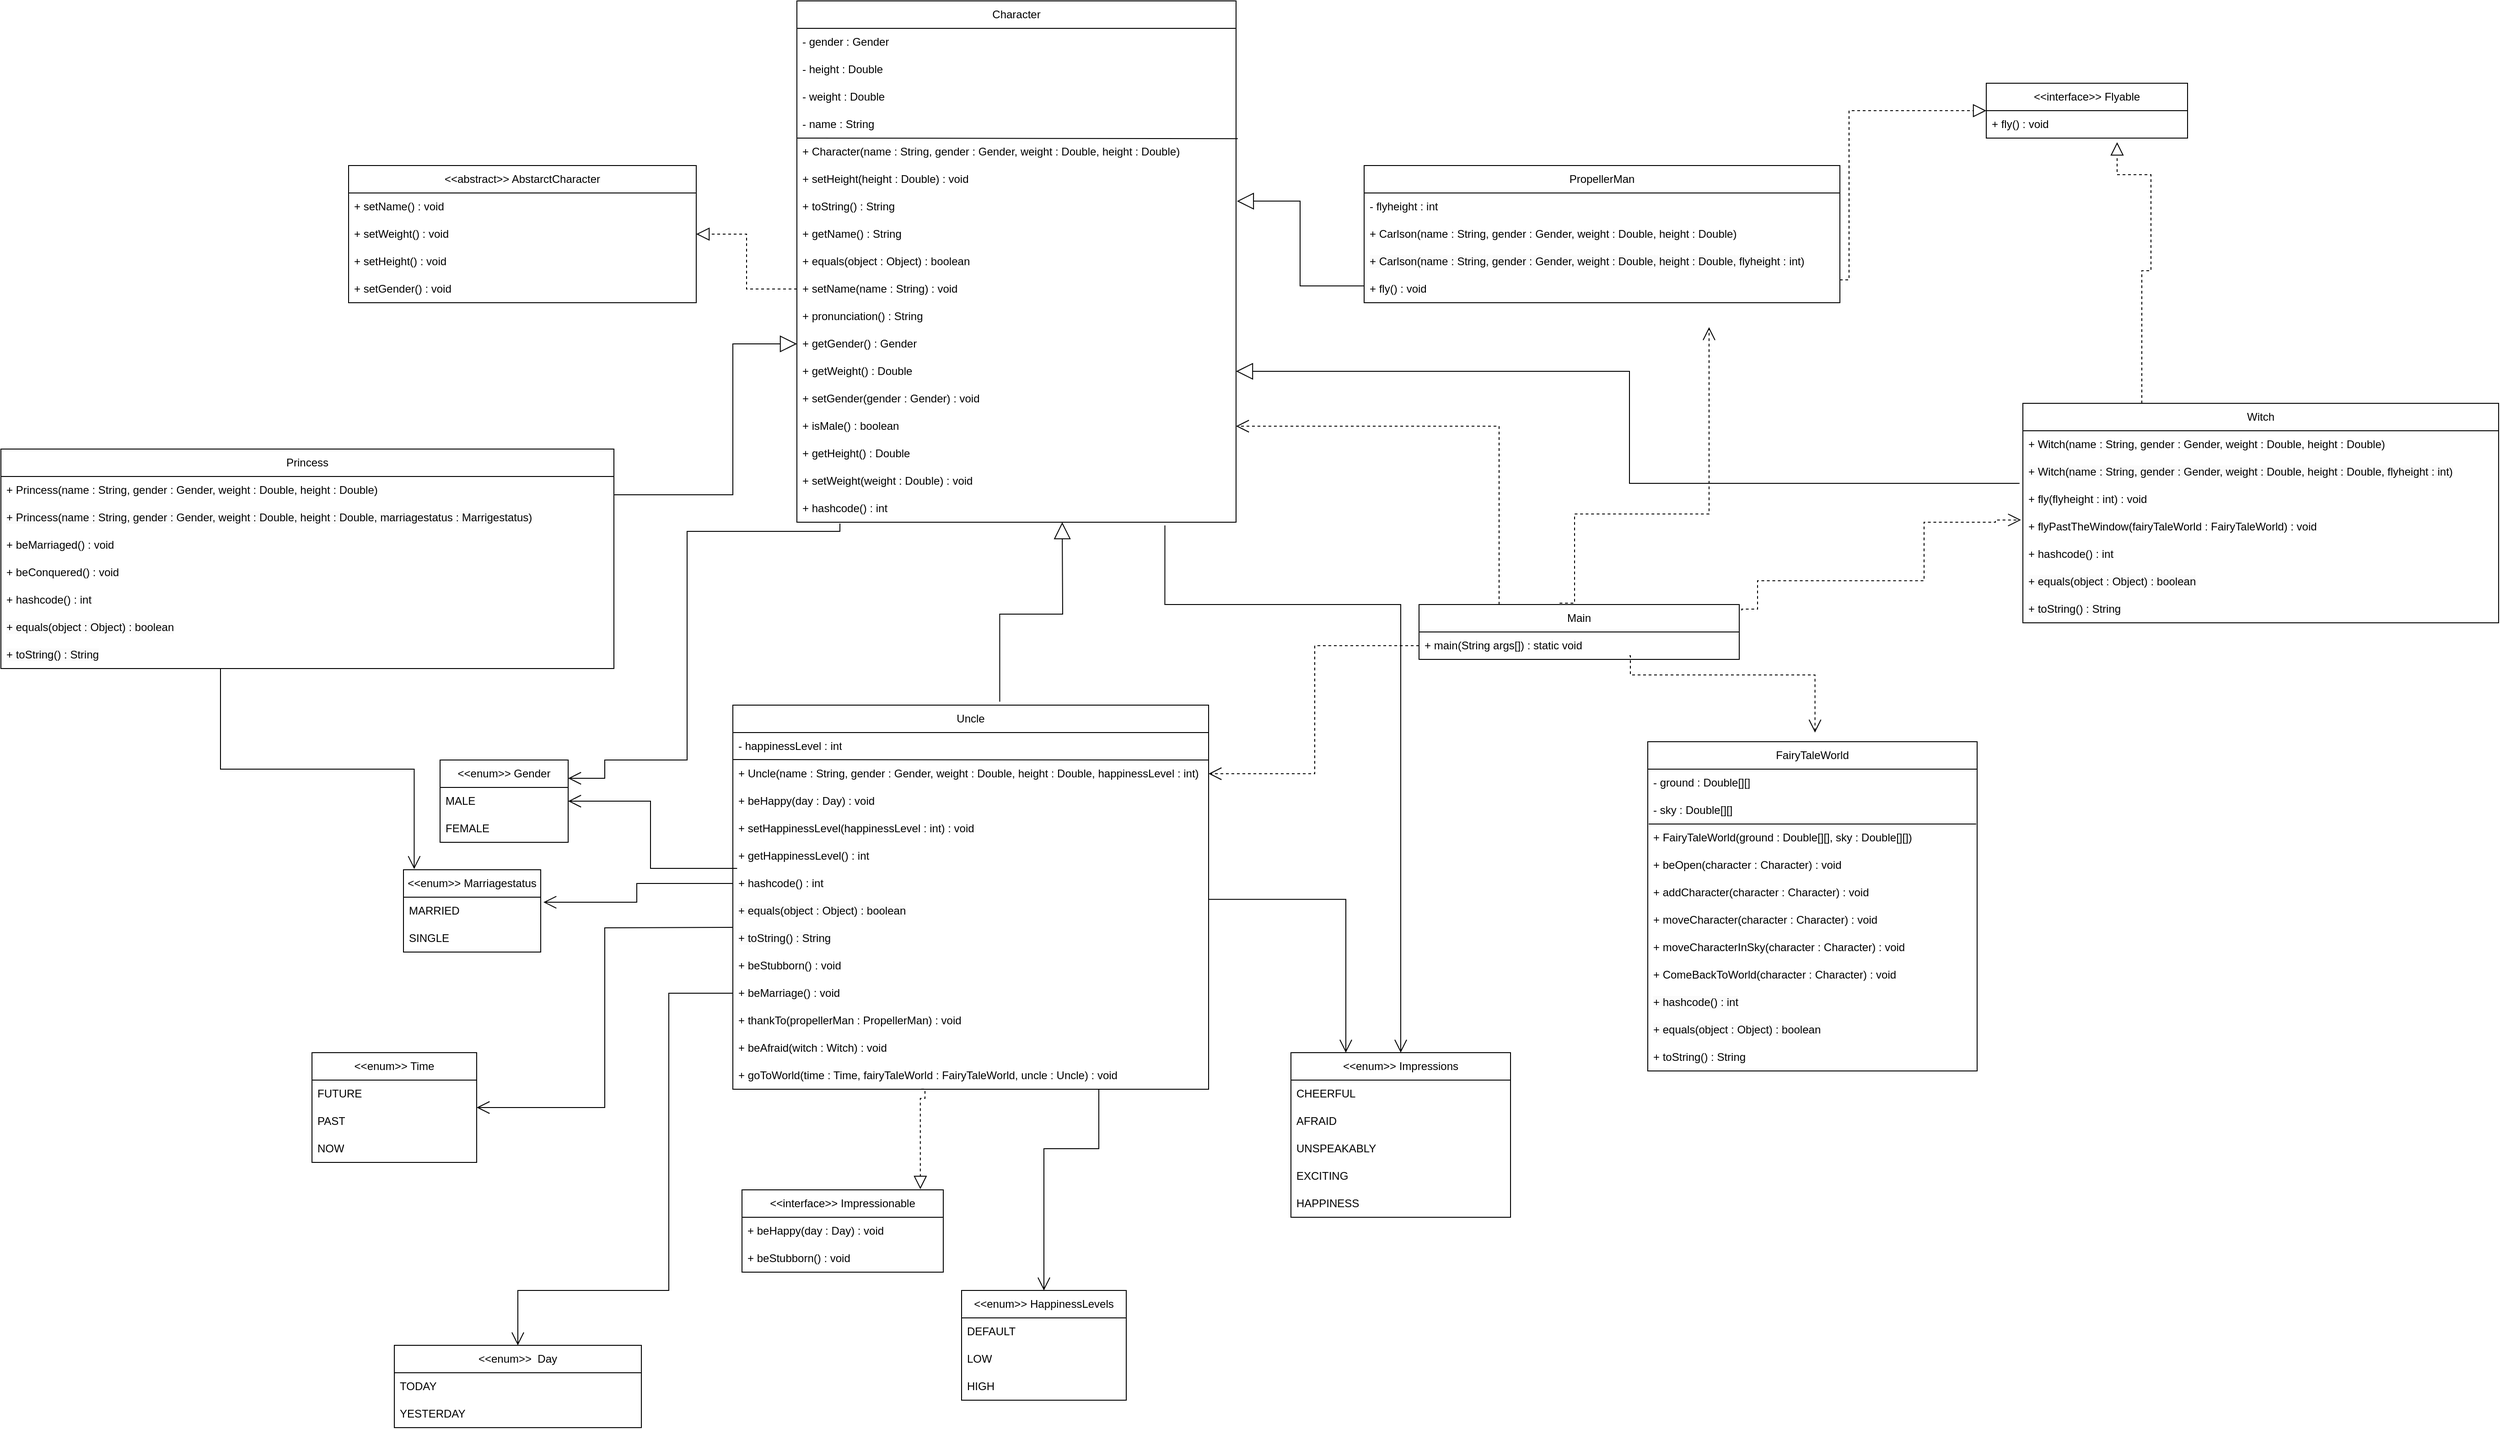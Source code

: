 <mxfile version="22.1.8" type="device">
  <diagram name="Страница — 1" id="cJaXKYf7g5turpAC5_C7">
    <mxGraphModel dx="3690" dy="1626" grid="1" gridSize="10" guides="1" tooltips="1" connect="1" arrows="1" fold="1" page="1" pageScale="1" pageWidth="827" pageHeight="1169" math="0" shadow="0">
      <root>
        <mxCell id="0" />
        <mxCell id="1" parent="0" />
        <mxCell id="Ki7dhPENf158TVGgWQ9u-3" value="Character" style="swimlane;fontStyle=0;childLayout=stackLayout;horizontal=1;startSize=30;horizontalStack=0;resizeParent=1;resizeParentMax=0;resizeLast=0;collapsible=1;marginBottom=0;whiteSpace=wrap;html=1;" parent="1" vertex="1">
          <mxGeometry x="410" y="140" width="480" height="570" as="geometry">
            <mxRectangle x="410" y="140" width="90" height="30" as="alternateBounds" />
          </mxGeometry>
        </mxCell>
        <mxCell id="Ki7dhPENf158TVGgWQ9u-4" value="- gender : Gender" style="text;strokeColor=none;fillColor=none;align=left;verticalAlign=middle;spacingLeft=4;spacingRight=4;overflow=hidden;points=[[0,0.5],[1,0.5]];portConstraint=eastwest;rotatable=0;whiteSpace=wrap;html=1;" parent="Ki7dhPENf158TVGgWQ9u-3" vertex="1">
          <mxGeometry y="30" width="480" height="30" as="geometry" />
        </mxCell>
        <mxCell id="Ki7dhPENf158TVGgWQ9u-5" value="- height : Double" style="text;strokeColor=none;fillColor=none;align=left;verticalAlign=middle;spacingLeft=4;spacingRight=4;overflow=hidden;points=[[0,0.5],[1,0.5]];portConstraint=eastwest;rotatable=0;whiteSpace=wrap;html=1;" parent="Ki7dhPENf158TVGgWQ9u-3" vertex="1">
          <mxGeometry y="60" width="480" height="30" as="geometry" />
        </mxCell>
        <mxCell id="Ki7dhPENf158TVGgWQ9u-6" value="- weight : Double" style="text;strokeColor=none;fillColor=none;align=left;verticalAlign=middle;spacingLeft=4;spacingRight=4;overflow=hidden;points=[[0,0.5],[1,0.5]];portConstraint=eastwest;rotatable=0;whiteSpace=wrap;html=1;" parent="Ki7dhPENf158TVGgWQ9u-3" vertex="1">
          <mxGeometry y="90" width="480" height="30" as="geometry" />
        </mxCell>
        <mxCell id="Ki7dhPENf158TVGgWQ9u-12" value="" style="endArrow=none;html=1;rounded=0;entryX=1.004;entryY=0.019;entryDx=0;entryDy=0;entryPerimeter=0;" parent="Ki7dhPENf158TVGgWQ9u-3" target="Ki7dhPENf158TVGgWQ9u-10" edge="1">
          <mxGeometry width="50" height="50" relative="1" as="geometry">
            <mxPoint y="150" as="sourcePoint" />
            <mxPoint x="50" y="100" as="targetPoint" />
          </mxGeometry>
        </mxCell>
        <mxCell id="Ki7dhPENf158TVGgWQ9u-11" value="- name : String" style="text;strokeColor=none;fillColor=none;align=left;verticalAlign=middle;spacingLeft=4;spacingRight=4;overflow=hidden;points=[[0,0.5],[1,0.5]];portConstraint=eastwest;rotatable=0;whiteSpace=wrap;html=1;" parent="Ki7dhPENf158TVGgWQ9u-3" vertex="1">
          <mxGeometry y="120" width="480" height="30" as="geometry" />
        </mxCell>
        <mxCell id="Ki7dhPENf158TVGgWQ9u-10" value="+ Character(name : String, gender : Gender, weight : Double, height : Double)" style="text;strokeColor=none;fillColor=none;align=left;verticalAlign=middle;spacingLeft=4;spacingRight=4;overflow=hidden;points=[[0,0.5],[1,0.5]];portConstraint=eastwest;rotatable=0;whiteSpace=wrap;html=1;" parent="Ki7dhPENf158TVGgWQ9u-3" vertex="1">
          <mxGeometry y="150" width="480" height="30" as="geometry" />
        </mxCell>
        <mxCell id="Ki7dhPENf158TVGgWQ9u-9" value="+ setHeight(height : Double) : void" style="text;strokeColor=none;fillColor=none;align=left;verticalAlign=middle;spacingLeft=4;spacingRight=4;overflow=hidden;points=[[0,0.5],[1,0.5]];portConstraint=eastwest;rotatable=0;whiteSpace=wrap;html=1;" parent="Ki7dhPENf158TVGgWQ9u-3" vertex="1">
          <mxGeometry y="180" width="480" height="30" as="geometry" />
        </mxCell>
        <mxCell id="Ki7dhPENf158TVGgWQ9u-18" value="+ toString() : String" style="text;strokeColor=none;fillColor=none;align=left;verticalAlign=middle;spacingLeft=4;spacingRight=4;overflow=hidden;points=[[0,0.5],[1,0.5]];portConstraint=eastwest;rotatable=0;whiteSpace=wrap;html=1;" parent="Ki7dhPENf158TVGgWQ9u-3" vertex="1">
          <mxGeometry y="210" width="480" height="30" as="geometry" />
        </mxCell>
        <mxCell id="Ki7dhPENf158TVGgWQ9u-17" value="+ getName() : String" style="text;strokeColor=none;fillColor=none;align=left;verticalAlign=middle;spacingLeft=4;spacingRight=4;overflow=hidden;points=[[0,0.5],[1,0.5]];portConstraint=eastwest;rotatable=0;whiteSpace=wrap;html=1;" parent="Ki7dhPENf158TVGgWQ9u-3" vertex="1">
          <mxGeometry y="240" width="480" height="30" as="geometry" />
        </mxCell>
        <mxCell id="Ki7dhPENf158TVGgWQ9u-16" value="+ equals(object : Object) : boolean" style="text;strokeColor=none;fillColor=none;align=left;verticalAlign=middle;spacingLeft=4;spacingRight=4;overflow=hidden;points=[[0,0.5],[1,0.5]];portConstraint=eastwest;rotatable=0;whiteSpace=wrap;html=1;" parent="Ki7dhPENf158TVGgWQ9u-3" vertex="1">
          <mxGeometry y="270" width="480" height="30" as="geometry" />
        </mxCell>
        <mxCell id="Ki7dhPENf158TVGgWQ9u-15" value="+ setName(name : String) : void" style="text;strokeColor=none;fillColor=none;align=left;verticalAlign=middle;spacingLeft=4;spacingRight=4;overflow=hidden;points=[[0,0.5],[1,0.5]];portConstraint=eastwest;rotatable=0;whiteSpace=wrap;html=1;" parent="Ki7dhPENf158TVGgWQ9u-3" vertex="1">
          <mxGeometry y="300" width="480" height="30" as="geometry" />
        </mxCell>
        <mxCell id="Ki7dhPENf158TVGgWQ9u-14" value="+ pronunciation() : String" style="text;strokeColor=none;fillColor=none;align=left;verticalAlign=middle;spacingLeft=4;spacingRight=4;overflow=hidden;points=[[0,0.5],[1,0.5]];portConstraint=eastwest;rotatable=0;whiteSpace=wrap;html=1;" parent="Ki7dhPENf158TVGgWQ9u-3" vertex="1">
          <mxGeometry y="330" width="480" height="30" as="geometry" />
        </mxCell>
        <mxCell id="Ki7dhPENf158TVGgWQ9u-8" value="+ getGender() : Gender" style="text;strokeColor=none;fillColor=none;align=left;verticalAlign=middle;spacingLeft=4;spacingRight=4;overflow=hidden;points=[[0,0.5],[1,0.5]];portConstraint=eastwest;rotatable=0;whiteSpace=wrap;html=1;" parent="Ki7dhPENf158TVGgWQ9u-3" vertex="1">
          <mxGeometry y="360" width="480" height="30" as="geometry" />
        </mxCell>
        <mxCell id="Ki7dhPENf158TVGgWQ9u-7" value="+ getWeight() : Double" style="text;strokeColor=none;fillColor=none;align=left;verticalAlign=middle;spacingLeft=4;spacingRight=4;overflow=hidden;points=[[0,0.5],[1,0.5]];portConstraint=eastwest;rotatable=0;whiteSpace=wrap;html=1;" parent="Ki7dhPENf158TVGgWQ9u-3" vertex="1">
          <mxGeometry y="390" width="480" height="30" as="geometry" />
        </mxCell>
        <mxCell id="Ki7dhPENf158TVGgWQ9u-23" value="+ setGender(gender : Gender) : void" style="text;strokeColor=none;fillColor=none;align=left;verticalAlign=middle;spacingLeft=4;spacingRight=4;overflow=hidden;points=[[0,0.5],[1,0.5]];portConstraint=eastwest;rotatable=0;whiteSpace=wrap;html=1;" parent="Ki7dhPENf158TVGgWQ9u-3" vertex="1">
          <mxGeometry y="420" width="480" height="30" as="geometry" />
        </mxCell>
        <mxCell id="Ki7dhPENf158TVGgWQ9u-22" value="+ isMale() : boolean" style="text;strokeColor=none;fillColor=none;align=left;verticalAlign=middle;spacingLeft=4;spacingRight=4;overflow=hidden;points=[[0,0.5],[1,0.5]];portConstraint=eastwest;rotatable=0;whiteSpace=wrap;html=1;" parent="Ki7dhPENf158TVGgWQ9u-3" vertex="1">
          <mxGeometry y="450" width="480" height="30" as="geometry" />
        </mxCell>
        <mxCell id="Ki7dhPENf158TVGgWQ9u-21" value="+ getHeight() : Double" style="text;strokeColor=none;fillColor=none;align=left;verticalAlign=middle;spacingLeft=4;spacingRight=4;overflow=hidden;points=[[0,0.5],[1,0.5]];portConstraint=eastwest;rotatable=0;whiteSpace=wrap;html=1;" parent="Ki7dhPENf158TVGgWQ9u-3" vertex="1">
          <mxGeometry y="480" width="480" height="30" as="geometry" />
        </mxCell>
        <mxCell id="Ki7dhPENf158TVGgWQ9u-20" value="+ setWeight(weight : Double) : void" style="text;strokeColor=none;fillColor=none;align=left;verticalAlign=middle;spacingLeft=4;spacingRight=4;overflow=hidden;points=[[0,0.5],[1,0.5]];portConstraint=eastwest;rotatable=0;whiteSpace=wrap;html=1;" parent="Ki7dhPENf158TVGgWQ9u-3" vertex="1">
          <mxGeometry y="510" width="480" height="30" as="geometry" />
        </mxCell>
        <mxCell id="Ki7dhPENf158TVGgWQ9u-19" value="+ hashcode() : int" style="text;strokeColor=none;fillColor=none;align=left;verticalAlign=middle;spacingLeft=4;spacingRight=4;overflow=hidden;points=[[0,0.5],[1,0.5]];portConstraint=eastwest;rotatable=0;whiteSpace=wrap;html=1;" parent="Ki7dhPENf158TVGgWQ9u-3" vertex="1">
          <mxGeometry y="540" width="480" height="30" as="geometry" />
        </mxCell>
        <mxCell id="Ki7dhPENf158TVGgWQ9u-41" value="Uncle" style="swimlane;fontStyle=0;childLayout=stackLayout;horizontal=1;startSize=30;horizontalStack=0;resizeParent=1;resizeParentMax=0;resizeLast=0;collapsible=1;marginBottom=0;whiteSpace=wrap;html=1;" parent="1" vertex="1">
          <mxGeometry x="340" y="910" width="520" height="420" as="geometry" />
        </mxCell>
        <mxCell id="Ki7dhPENf158TVGgWQ9u-42" value="- happinessLevel : int" style="text;strokeColor=none;fillColor=none;align=left;verticalAlign=middle;spacingLeft=4;spacingRight=4;overflow=hidden;points=[[0,0.5],[1,0.5]];portConstraint=eastwest;rotatable=0;whiteSpace=wrap;html=1;" parent="Ki7dhPENf158TVGgWQ9u-41" vertex="1">
          <mxGeometry y="30" width="520" height="30" as="geometry" />
        </mxCell>
        <mxCell id="Ki7dhPENf158TVGgWQ9u-43" value="+ Uncle(name : String, gender : Gender, weight : Double, height : Double, happinessLevel : int)" style="text;strokeColor=none;fillColor=none;align=left;verticalAlign=middle;spacingLeft=4;spacingRight=4;overflow=hidden;points=[[0,0.5],[1,0.5]];portConstraint=eastwest;rotatable=0;whiteSpace=wrap;html=1;" parent="Ki7dhPENf158TVGgWQ9u-41" vertex="1">
          <mxGeometry y="60" width="520" height="30" as="geometry" />
        </mxCell>
        <mxCell id="Ki7dhPENf158TVGgWQ9u-44" value="+ beHappy(day : Day) : void" style="text;strokeColor=none;fillColor=none;align=left;verticalAlign=middle;spacingLeft=4;spacingRight=4;overflow=hidden;points=[[0,0.5],[1,0.5]];portConstraint=eastwest;rotatable=0;whiteSpace=wrap;html=1;" parent="Ki7dhPENf158TVGgWQ9u-41" vertex="1">
          <mxGeometry y="90" width="520" height="30" as="geometry" />
        </mxCell>
        <mxCell id="Ki7dhPENf158TVGgWQ9u-49" value="+ setHappinessLevel(happinessLevel : int) : void" style="text;strokeColor=none;fillColor=none;align=left;verticalAlign=middle;spacingLeft=4;spacingRight=4;overflow=hidden;points=[[0,0.5],[1,0.5]];portConstraint=eastwest;rotatable=0;whiteSpace=wrap;html=1;" parent="Ki7dhPENf158TVGgWQ9u-41" vertex="1">
          <mxGeometry y="120" width="520" height="30" as="geometry" />
        </mxCell>
        <mxCell id="Ki7dhPENf158TVGgWQ9u-48" value="+ getHappinessLevel() : int" style="text;strokeColor=none;fillColor=none;align=left;verticalAlign=middle;spacingLeft=4;spacingRight=4;overflow=hidden;points=[[0,0.5],[1,0.5]];portConstraint=eastwest;rotatable=0;whiteSpace=wrap;html=1;" parent="Ki7dhPENf158TVGgWQ9u-41" vertex="1">
          <mxGeometry y="150" width="520" height="30" as="geometry" />
        </mxCell>
        <mxCell id="Ki7dhPENf158TVGgWQ9u-47" value="+ hashcode() : int" style="text;strokeColor=none;fillColor=none;align=left;verticalAlign=middle;spacingLeft=4;spacingRight=4;overflow=hidden;points=[[0,0.5],[1,0.5]];portConstraint=eastwest;rotatable=0;whiteSpace=wrap;html=1;" parent="Ki7dhPENf158TVGgWQ9u-41" vertex="1">
          <mxGeometry y="180" width="520" height="30" as="geometry" />
        </mxCell>
        <mxCell id="Ki7dhPENf158TVGgWQ9u-46" value="&lt;span style=&quot;color: rgb(0, 0, 0); font-family: Helvetica; font-size: 12px; font-style: normal; font-variant-ligatures: normal; font-variant-caps: normal; font-weight: 400; letter-spacing: normal; orphans: 2; text-align: left; text-indent: 0px; text-transform: none; widows: 2; word-spacing: 0px; -webkit-text-stroke-width: 0px; background-color: rgb(251, 251, 251); text-decoration-thickness: initial; text-decoration-style: initial; text-decoration-color: initial; float: none; display: inline !important;&quot;&gt;+ equals(object : Object) : boolean&lt;/span&gt;" style="text;strokeColor=none;fillColor=none;align=left;verticalAlign=middle;spacingLeft=4;spacingRight=4;overflow=hidden;points=[[0,0.5],[1,0.5]];portConstraint=eastwest;rotatable=0;whiteSpace=wrap;html=1;" parent="Ki7dhPENf158TVGgWQ9u-41" vertex="1">
          <mxGeometry y="210" width="520" height="30" as="geometry" />
        </mxCell>
        <mxCell id="Ki7dhPENf158TVGgWQ9u-45" value="&lt;span style=&quot;color: rgb(0, 0, 0); font-family: Helvetica; font-size: 12px; font-style: normal; font-variant-ligatures: normal; font-variant-caps: normal; font-weight: 400; letter-spacing: normal; orphans: 2; text-align: left; text-indent: 0px; text-transform: none; widows: 2; word-spacing: 0px; -webkit-text-stroke-width: 0px; background-color: rgb(251, 251, 251); text-decoration-thickness: initial; text-decoration-style: initial; text-decoration-color: initial; float: none; display: inline !important;&quot;&gt;+ toString() : String&lt;/span&gt;" style="text;strokeColor=none;fillColor=none;align=left;verticalAlign=middle;spacingLeft=4;spacingRight=4;overflow=hidden;points=[[0,0.5],[1,0.5]];portConstraint=eastwest;rotatable=0;whiteSpace=wrap;html=1;" parent="Ki7dhPENf158TVGgWQ9u-41" vertex="1">
          <mxGeometry y="240" width="520" height="30" as="geometry" />
        </mxCell>
        <mxCell id="Ki7dhPENf158TVGgWQ9u-57" value="+ beStubborn() : void" style="text;strokeColor=none;fillColor=none;align=left;verticalAlign=middle;spacingLeft=4;spacingRight=4;overflow=hidden;points=[[0,0.5],[1,0.5]];portConstraint=eastwest;rotatable=0;whiteSpace=wrap;html=1;" parent="Ki7dhPENf158TVGgWQ9u-41" vertex="1">
          <mxGeometry y="270" width="520" height="30" as="geometry" />
        </mxCell>
        <mxCell id="6LEYwzFYlW-s9qYAqs4E-72" value="+ beMarriage() : void" style="text;strokeColor=none;fillColor=none;align=left;verticalAlign=middle;spacingLeft=4;spacingRight=4;overflow=hidden;points=[[0,0.5],[1,0.5]];portConstraint=eastwest;rotatable=0;whiteSpace=wrap;html=1;" parent="Ki7dhPENf158TVGgWQ9u-41" vertex="1">
          <mxGeometry y="300" width="520" height="30" as="geometry" />
        </mxCell>
        <mxCell id="AFQS4eODlMqPlMy2SHOl-37" value="+ thankTo(propellerMan : PropellerMan) : void&lt;span style=&quot;white-space: pre;&quot;&gt;&#x9;&lt;/span&gt;" style="text;strokeColor=none;fillColor=none;align=left;verticalAlign=middle;spacingLeft=4;spacingRight=4;overflow=hidden;points=[[0,0.5],[1,0.5]];portConstraint=eastwest;rotatable=0;whiteSpace=wrap;html=1;" vertex="1" parent="Ki7dhPENf158TVGgWQ9u-41">
          <mxGeometry y="330" width="520" height="30" as="geometry" />
        </mxCell>
        <mxCell id="AFQS4eODlMqPlMy2SHOl-36" value="+ beAfraid(witch : Witch) : void" style="text;strokeColor=none;fillColor=none;align=left;verticalAlign=middle;spacingLeft=4;spacingRight=4;overflow=hidden;points=[[0,0.5],[1,0.5]];portConstraint=eastwest;rotatable=0;whiteSpace=wrap;html=1;" vertex="1" parent="Ki7dhPENf158TVGgWQ9u-41">
          <mxGeometry y="360" width="520" height="30" as="geometry" />
        </mxCell>
        <mxCell id="AFQS4eODlMqPlMy2SHOl-38" value="+&amp;nbsp;goToWorld(time : Time, fairyTaleWorld : FairyTaleWorld, uncle : Uncle) : void" style="text;strokeColor=none;fillColor=none;align=left;verticalAlign=middle;spacingLeft=4;spacingRight=4;overflow=hidden;points=[[0,0.5],[1,0.5]];portConstraint=eastwest;rotatable=0;whiteSpace=wrap;html=1;" vertex="1" parent="Ki7dhPENf158TVGgWQ9u-41">
          <mxGeometry y="390" width="520" height="30" as="geometry" />
        </mxCell>
        <mxCell id="Ki7dhPENf158TVGgWQ9u-50" value="" style="endArrow=none;html=1;rounded=0;exitX=-0.001;exitY=-0.015;exitDx=0;exitDy=0;exitPerimeter=0;entryX=0.999;entryY=0;entryDx=0;entryDy=0;entryPerimeter=0;" parent="Ki7dhPENf158TVGgWQ9u-41" source="Ki7dhPENf158TVGgWQ9u-43" target="Ki7dhPENf158TVGgWQ9u-43" edge="1">
          <mxGeometry width="50" height="50" relative="1" as="geometry">
            <mxPoint x="310" y="190" as="sourcePoint" />
            <mxPoint x="360" y="140" as="targetPoint" />
          </mxGeometry>
        </mxCell>
        <mxCell id="Ki7dhPENf158TVGgWQ9u-53" value="&amp;lt;&amp;lt;interface&amp;gt;&amp;gt; Impressionable" style="swimlane;fontStyle=0;childLayout=stackLayout;horizontal=1;startSize=30;horizontalStack=0;resizeParent=1;resizeParentMax=0;resizeLast=0;collapsible=1;marginBottom=0;whiteSpace=wrap;html=1;" parent="1" vertex="1">
          <mxGeometry x="350" y="1440" width="220" height="90" as="geometry" />
        </mxCell>
        <mxCell id="Ki7dhPENf158TVGgWQ9u-54" value="+ beHappy(day : Day) : void" style="text;strokeColor=none;fillColor=none;align=left;verticalAlign=middle;spacingLeft=4;spacingRight=4;overflow=hidden;points=[[0,0.5],[1,0.5]];portConstraint=eastwest;rotatable=0;whiteSpace=wrap;html=1;" parent="Ki7dhPENf158TVGgWQ9u-53" vertex="1">
          <mxGeometry y="30" width="220" height="30" as="geometry" />
        </mxCell>
        <mxCell id="Ki7dhPENf158TVGgWQ9u-55" value="+ beStubborn() : void" style="text;strokeColor=none;fillColor=none;align=left;verticalAlign=middle;spacingLeft=4;spacingRight=4;overflow=hidden;points=[[0,0.5],[1,0.5]];portConstraint=eastwest;rotatable=0;whiteSpace=wrap;html=1;" parent="Ki7dhPENf158TVGgWQ9u-53" vertex="1">
          <mxGeometry y="60" width="220" height="30" as="geometry" />
        </mxCell>
        <mxCell id="Ki7dhPENf158TVGgWQ9u-59" value="PropellerMan" style="swimlane;fontStyle=0;childLayout=stackLayout;horizontal=1;startSize=30;horizontalStack=0;resizeParent=1;resizeParentMax=0;resizeLast=0;collapsible=1;marginBottom=0;whiteSpace=wrap;html=1;" parent="1" vertex="1">
          <mxGeometry x="1030" y="320" width="520" height="150" as="geometry" />
        </mxCell>
        <mxCell id="AFQS4eODlMqPlMy2SHOl-23" value="- flyheight : int" style="text;strokeColor=none;fillColor=none;align=left;verticalAlign=middle;spacingLeft=4;spacingRight=4;overflow=hidden;points=[[0,0.5],[1,0.5]];portConstraint=eastwest;rotatable=0;whiteSpace=wrap;html=1;" vertex="1" parent="Ki7dhPENf158TVGgWQ9u-59">
          <mxGeometry y="30" width="520" height="30" as="geometry" />
        </mxCell>
        <mxCell id="Ki7dhPENf158TVGgWQ9u-60" value="+ Carlson(name : String, gender : Gender, weight : Double, height : Double)" style="text;strokeColor=none;fillColor=none;align=left;verticalAlign=middle;spacingLeft=4;spacingRight=4;overflow=hidden;points=[[0,0.5],[1,0.5]];portConstraint=eastwest;rotatable=0;whiteSpace=wrap;html=1;" parent="Ki7dhPENf158TVGgWQ9u-59" vertex="1">
          <mxGeometry y="60" width="520" height="30" as="geometry" />
        </mxCell>
        <mxCell id="AFQS4eODlMqPlMy2SHOl-24" value="&lt;span style=&quot;color: rgb(0, 0, 0); font-family: Helvetica; font-size: 12px; font-style: normal; font-variant-ligatures: normal; font-variant-caps: normal; font-weight: 400; letter-spacing: normal; orphans: 2; text-align: left; text-indent: 0px; text-transform: none; widows: 2; word-spacing: 0px; -webkit-text-stroke-width: 0px; background-color: rgb(251, 251, 251); text-decoration-thickness: initial; text-decoration-style: initial; text-decoration-color: initial; float: none; display: inline !important;&quot;&gt;+ Carlson(name : String, gender : Gender, weight : Double, height : Double, flyheight : int)&lt;/span&gt;" style="text;strokeColor=none;fillColor=none;align=left;verticalAlign=middle;spacingLeft=4;spacingRight=4;overflow=hidden;points=[[0,0.5],[1,0.5]];portConstraint=eastwest;rotatable=0;whiteSpace=wrap;html=1;" vertex="1" parent="Ki7dhPENf158TVGgWQ9u-59">
          <mxGeometry y="90" width="520" height="30" as="geometry" />
        </mxCell>
        <mxCell id="Ki7dhPENf158TVGgWQ9u-61" value="+ fly() : void" style="text;strokeColor=none;fillColor=none;align=left;verticalAlign=middle;spacingLeft=4;spacingRight=4;overflow=hidden;points=[[0,0.5],[1,0.5]];portConstraint=eastwest;rotatable=0;whiteSpace=wrap;html=1;" parent="Ki7dhPENf158TVGgWQ9u-59" vertex="1">
          <mxGeometry y="120" width="520" height="30" as="geometry" />
        </mxCell>
        <mxCell id="Ki7dhPENf158TVGgWQ9u-65" value="&amp;lt;&amp;lt;interface&amp;gt;&amp;gt; Flyable" style="swimlane;fontStyle=0;childLayout=stackLayout;horizontal=1;startSize=30;horizontalStack=0;resizeParent=1;resizeParentMax=0;resizeLast=0;collapsible=1;marginBottom=0;whiteSpace=wrap;html=1;" parent="1" vertex="1">
          <mxGeometry x="1710" y="230" width="220" height="60" as="geometry" />
        </mxCell>
        <mxCell id="Ki7dhPENf158TVGgWQ9u-66" value="+ fly() : void" style="text;strokeColor=none;fillColor=none;align=left;verticalAlign=middle;spacingLeft=4;spacingRight=4;overflow=hidden;points=[[0,0.5],[1,0.5]];portConstraint=eastwest;rotatable=0;whiteSpace=wrap;html=1;" parent="Ki7dhPENf158TVGgWQ9u-65" vertex="1">
          <mxGeometry y="30" width="220" height="30" as="geometry" />
        </mxCell>
        <mxCell id="Ki7dhPENf158TVGgWQ9u-71" value="&amp;lt;&amp;lt;abstract&amp;gt;&amp;gt; AbstarctCharacter" style="swimlane;fontStyle=0;childLayout=stackLayout;horizontal=1;startSize=30;horizontalStack=0;resizeParent=1;resizeParentMax=0;resizeLast=0;collapsible=1;marginBottom=0;whiteSpace=wrap;html=1;" parent="1" vertex="1">
          <mxGeometry x="-80" y="320" width="380" height="150" as="geometry" />
        </mxCell>
        <mxCell id="Ki7dhPENf158TVGgWQ9u-72" value="+ setName() : void&amp;nbsp;" style="text;strokeColor=none;fillColor=none;align=left;verticalAlign=middle;spacingLeft=4;spacingRight=4;overflow=hidden;points=[[0,0.5],[1,0.5]];portConstraint=eastwest;rotatable=0;whiteSpace=wrap;html=1;" parent="Ki7dhPENf158TVGgWQ9u-71" vertex="1">
          <mxGeometry y="30" width="380" height="30" as="geometry" />
        </mxCell>
        <mxCell id="Ki7dhPENf158TVGgWQ9u-73" value="+ setWeight() : void&amp;nbsp;" style="text;strokeColor=none;fillColor=none;align=left;verticalAlign=middle;spacingLeft=4;spacingRight=4;overflow=hidden;points=[[0,0.5],[1,0.5]];portConstraint=eastwest;rotatable=0;whiteSpace=wrap;html=1;" parent="Ki7dhPENf158TVGgWQ9u-71" vertex="1">
          <mxGeometry y="60" width="380" height="30" as="geometry" />
        </mxCell>
        <mxCell id="Ki7dhPENf158TVGgWQ9u-74" value="+ setHeight() : void&amp;nbsp;" style="text;strokeColor=none;fillColor=none;align=left;verticalAlign=middle;spacingLeft=4;spacingRight=4;overflow=hidden;points=[[0,0.5],[1,0.5]];portConstraint=eastwest;rotatable=0;whiteSpace=wrap;html=1;" parent="Ki7dhPENf158TVGgWQ9u-71" vertex="1">
          <mxGeometry y="90" width="380" height="30" as="geometry" />
        </mxCell>
        <mxCell id="Ki7dhPENf158TVGgWQ9u-75" value="+ setGender() : void&amp;nbsp;" style="text;strokeColor=none;fillColor=none;align=left;verticalAlign=middle;spacingLeft=4;spacingRight=4;overflow=hidden;points=[[0,0.5],[1,0.5]];portConstraint=eastwest;rotatable=0;whiteSpace=wrap;html=1;" parent="Ki7dhPENf158TVGgWQ9u-71" vertex="1">
          <mxGeometry y="120" width="380" height="30" as="geometry" />
        </mxCell>
        <mxCell id="Ki7dhPENf158TVGgWQ9u-76" value="Main" style="swimlane;fontStyle=0;childLayout=stackLayout;horizontal=1;startSize=30;horizontalStack=0;resizeParent=1;resizeParentMax=0;resizeLast=0;collapsible=1;marginBottom=0;whiteSpace=wrap;html=1;" parent="1" vertex="1">
          <mxGeometry x="1090" y="800" width="350" height="60" as="geometry" />
        </mxCell>
        <mxCell id="Ki7dhPENf158TVGgWQ9u-77" value="+ main(String args[]) : static void" style="text;strokeColor=none;fillColor=none;align=left;verticalAlign=middle;spacingLeft=4;spacingRight=4;overflow=hidden;points=[[0,0.5],[1,0.5]];portConstraint=eastwest;rotatable=0;whiteSpace=wrap;html=1;" parent="Ki7dhPENf158TVGgWQ9u-76" vertex="1">
          <mxGeometry y="30" width="350" height="30" as="geometry" />
        </mxCell>
        <mxCell id="Ki7dhPENf158TVGgWQ9u-80" value="&amp;lt;&amp;lt;enum&amp;gt;&amp;gt;&amp;nbsp; Day" style="swimlane;fontStyle=0;childLayout=stackLayout;horizontal=1;startSize=30;horizontalStack=0;resizeParent=1;resizeParentMax=0;resizeLast=0;collapsible=1;marginBottom=0;whiteSpace=wrap;html=1;" parent="1" vertex="1">
          <mxGeometry x="-30" y="1610" width="270" height="90" as="geometry" />
        </mxCell>
        <mxCell id="Ki7dhPENf158TVGgWQ9u-81" value="TODAY" style="text;strokeColor=none;fillColor=none;align=left;verticalAlign=middle;spacingLeft=4;spacingRight=4;overflow=hidden;points=[[0,0.5],[1,0.5]];portConstraint=eastwest;rotatable=0;whiteSpace=wrap;html=1;" parent="Ki7dhPENf158TVGgWQ9u-80" vertex="1">
          <mxGeometry y="30" width="270" height="30" as="geometry" />
        </mxCell>
        <mxCell id="Ki7dhPENf158TVGgWQ9u-82" value="YESTERDAY" style="text;strokeColor=none;fillColor=none;align=left;verticalAlign=middle;spacingLeft=4;spacingRight=4;overflow=hidden;points=[[0,0.5],[1,0.5]];portConstraint=eastwest;rotatable=0;whiteSpace=wrap;html=1;" parent="Ki7dhPENf158TVGgWQ9u-80" vertex="1">
          <mxGeometry y="60" width="270" height="30" as="geometry" />
        </mxCell>
        <mxCell id="Ki7dhPENf158TVGgWQ9u-84" value="&amp;lt;&amp;lt;enum&amp;gt;&amp;gt; Gender" style="swimlane;fontStyle=0;childLayout=stackLayout;horizontal=1;startSize=30;horizontalStack=0;resizeParent=1;resizeParentMax=0;resizeLast=0;collapsible=1;marginBottom=0;whiteSpace=wrap;html=1;" parent="1" vertex="1">
          <mxGeometry x="20" y="970" width="140" height="90" as="geometry" />
        </mxCell>
        <mxCell id="Ki7dhPENf158TVGgWQ9u-85" value="MALE" style="text;strokeColor=none;fillColor=none;align=left;verticalAlign=middle;spacingLeft=4;spacingRight=4;overflow=hidden;points=[[0,0.5],[1,0.5]];portConstraint=eastwest;rotatable=0;whiteSpace=wrap;html=1;" parent="Ki7dhPENf158TVGgWQ9u-84" vertex="1">
          <mxGeometry y="30" width="140" height="30" as="geometry" />
        </mxCell>
        <mxCell id="Ki7dhPENf158TVGgWQ9u-86" value="FEMALE" style="text;strokeColor=none;fillColor=none;align=left;verticalAlign=middle;spacingLeft=4;spacingRight=4;overflow=hidden;points=[[0,0.5],[1,0.5]];portConstraint=eastwest;rotatable=0;whiteSpace=wrap;html=1;" parent="Ki7dhPENf158TVGgWQ9u-84" vertex="1">
          <mxGeometry y="60" width="140" height="30" as="geometry" />
        </mxCell>
        <mxCell id="Ki7dhPENf158TVGgWQ9u-88" value="&amp;lt;&amp;lt;enum&amp;gt;&amp;gt; HappinessLevels" style="swimlane;fontStyle=0;childLayout=stackLayout;horizontal=1;startSize=30;horizontalStack=0;resizeParent=1;resizeParentMax=0;resizeLast=0;collapsible=1;marginBottom=0;whiteSpace=wrap;html=1;" parent="1" vertex="1">
          <mxGeometry x="590" y="1550" width="180" height="120" as="geometry" />
        </mxCell>
        <mxCell id="Ki7dhPENf158TVGgWQ9u-89" value="DEFAULT" style="text;strokeColor=none;fillColor=none;align=left;verticalAlign=middle;spacingLeft=4;spacingRight=4;overflow=hidden;points=[[0,0.5],[1,0.5]];portConstraint=eastwest;rotatable=0;whiteSpace=wrap;html=1;" parent="Ki7dhPENf158TVGgWQ9u-88" vertex="1">
          <mxGeometry y="30" width="180" height="30" as="geometry" />
        </mxCell>
        <mxCell id="Ki7dhPENf158TVGgWQ9u-90" value="LOW" style="text;strokeColor=none;fillColor=none;align=left;verticalAlign=middle;spacingLeft=4;spacingRight=4;overflow=hidden;points=[[0,0.5],[1,0.5]];portConstraint=eastwest;rotatable=0;whiteSpace=wrap;html=1;" parent="Ki7dhPENf158TVGgWQ9u-88" vertex="1">
          <mxGeometry y="60" width="180" height="30" as="geometry" />
        </mxCell>
        <mxCell id="Ki7dhPENf158TVGgWQ9u-91" value="HIGH" style="text;strokeColor=none;fillColor=none;align=left;verticalAlign=middle;spacingLeft=4;spacingRight=4;overflow=hidden;points=[[0,0.5],[1,0.5]];portConstraint=eastwest;rotatable=0;whiteSpace=wrap;html=1;" parent="Ki7dhPENf158TVGgWQ9u-88" vertex="1">
          <mxGeometry y="90" width="180" height="30" as="geometry" />
        </mxCell>
        <mxCell id="Ki7dhPENf158TVGgWQ9u-92" value="&amp;lt;&amp;lt;enum&amp;gt;&amp;gt; Impressions" style="swimlane;fontStyle=0;childLayout=stackLayout;horizontal=1;startSize=30;horizontalStack=0;resizeParent=1;resizeParentMax=0;resizeLast=0;collapsible=1;marginBottom=0;whiteSpace=wrap;html=1;" parent="1" vertex="1">
          <mxGeometry x="950" y="1290" width="240" height="180" as="geometry" />
        </mxCell>
        <mxCell id="Ki7dhPENf158TVGgWQ9u-93" value="CHEERFUL" style="text;strokeColor=none;fillColor=none;align=left;verticalAlign=middle;spacingLeft=4;spacingRight=4;overflow=hidden;points=[[0,0.5],[1,0.5]];portConstraint=eastwest;rotatable=0;whiteSpace=wrap;html=1;" parent="Ki7dhPENf158TVGgWQ9u-92" vertex="1">
          <mxGeometry y="30" width="240" height="30" as="geometry" />
        </mxCell>
        <mxCell id="Ki7dhPENf158TVGgWQ9u-94" value="AFRAID" style="text;strokeColor=none;fillColor=none;align=left;verticalAlign=middle;spacingLeft=4;spacingRight=4;overflow=hidden;points=[[0,0.5],[1,0.5]];portConstraint=eastwest;rotatable=0;whiteSpace=wrap;html=1;" parent="Ki7dhPENf158TVGgWQ9u-92" vertex="1">
          <mxGeometry y="60" width="240" height="30" as="geometry" />
        </mxCell>
        <mxCell id="Ki7dhPENf158TVGgWQ9u-95" value="UNSPEAKABLY" style="text;strokeColor=none;fillColor=none;align=left;verticalAlign=middle;spacingLeft=4;spacingRight=4;overflow=hidden;points=[[0,0.5],[1,0.5]];portConstraint=eastwest;rotatable=0;whiteSpace=wrap;html=1;" parent="Ki7dhPENf158TVGgWQ9u-92" vertex="1">
          <mxGeometry y="90" width="240" height="30" as="geometry" />
        </mxCell>
        <mxCell id="Ki7dhPENf158TVGgWQ9u-97" value="EXCITING&amp;nbsp;" style="text;strokeColor=none;fillColor=none;align=left;verticalAlign=middle;spacingLeft=4;spacingRight=4;overflow=hidden;points=[[0,0.5],[1,0.5]];portConstraint=eastwest;rotatable=0;whiteSpace=wrap;html=1;" parent="Ki7dhPENf158TVGgWQ9u-92" vertex="1">
          <mxGeometry y="120" width="240" height="30" as="geometry" />
        </mxCell>
        <mxCell id="Ki7dhPENf158TVGgWQ9u-96" value="HAPPINESS" style="text;strokeColor=none;fillColor=none;align=left;verticalAlign=middle;spacingLeft=4;spacingRight=4;overflow=hidden;points=[[0,0.5],[1,0.5]];portConstraint=eastwest;rotatable=0;whiteSpace=wrap;html=1;" parent="Ki7dhPENf158TVGgWQ9u-92" vertex="1">
          <mxGeometry y="150" width="240" height="30" as="geometry" />
        </mxCell>
        <mxCell id="6LEYwzFYlW-s9qYAqs4E-10" value="FairyTaleWorld" style="swimlane;fontStyle=0;childLayout=stackLayout;horizontal=1;startSize=30;horizontalStack=0;resizeParent=1;resizeParentMax=0;resizeLast=0;collapsible=1;marginBottom=0;whiteSpace=wrap;html=1;" parent="1" vertex="1">
          <mxGeometry x="1340" y="950" width="360" height="360" as="geometry" />
        </mxCell>
        <mxCell id="6LEYwzFYlW-s9qYAqs4E-11" value="- ground : Double[][]" style="text;strokeColor=none;fillColor=none;align=left;verticalAlign=middle;spacingLeft=4;spacingRight=4;overflow=hidden;points=[[0,0.5],[1,0.5]];portConstraint=eastwest;rotatable=0;whiteSpace=wrap;html=1;" parent="6LEYwzFYlW-s9qYAqs4E-10" vertex="1">
          <mxGeometry y="30" width="360" height="30" as="geometry" />
        </mxCell>
        <mxCell id="6LEYwzFYlW-s9qYAqs4E-12" value="- sky : Double[][]" style="text;strokeColor=none;fillColor=none;align=left;verticalAlign=middle;spacingLeft=4;spacingRight=4;overflow=hidden;points=[[0,0.5],[1,0.5]];portConstraint=eastwest;rotatable=0;whiteSpace=wrap;html=1;" parent="6LEYwzFYlW-s9qYAqs4E-10" vertex="1">
          <mxGeometry y="60" width="360" height="30" as="geometry" />
        </mxCell>
        <mxCell id="6LEYwzFYlW-s9qYAqs4E-20" value="+ FairyTaleWorld(ground : Double[][], sky : Double[][])" style="text;strokeColor=none;fillColor=none;align=left;verticalAlign=middle;spacingLeft=4;spacingRight=4;overflow=hidden;points=[[0,0.5],[1,0.5]];portConstraint=eastwest;rotatable=0;whiteSpace=wrap;html=1;" parent="6LEYwzFYlW-s9qYAqs4E-10" vertex="1">
          <mxGeometry y="90" width="360" height="30" as="geometry" />
        </mxCell>
        <mxCell id="6LEYwzFYlW-s9qYAqs4E-13" value="+ beOpen(character : Character) : void" style="text;strokeColor=none;fillColor=none;align=left;verticalAlign=middle;spacingLeft=4;spacingRight=4;overflow=hidden;points=[[0,0.5],[1,0.5]];portConstraint=eastwest;rotatable=0;whiteSpace=wrap;html=1;" parent="6LEYwzFYlW-s9qYAqs4E-10" vertex="1">
          <mxGeometry y="120" width="360" height="30" as="geometry" />
        </mxCell>
        <mxCell id="6LEYwzFYlW-s9qYAqs4E-19" value="+ addCharacter(character : Character) : void" style="text;strokeColor=none;fillColor=none;align=left;verticalAlign=middle;spacingLeft=4;spacingRight=4;overflow=hidden;points=[[0,0.5],[1,0.5]];portConstraint=eastwest;rotatable=0;whiteSpace=wrap;html=1;" parent="6LEYwzFYlW-s9qYAqs4E-10" vertex="1">
          <mxGeometry y="150" width="360" height="30" as="geometry" />
        </mxCell>
        <mxCell id="6LEYwzFYlW-s9qYAqs4E-18" value="+ moveCharacter(character : Character) : void" style="text;strokeColor=none;fillColor=none;align=left;verticalAlign=middle;spacingLeft=4;spacingRight=4;overflow=hidden;points=[[0,0.5],[1,0.5]];portConstraint=eastwest;rotatable=0;whiteSpace=wrap;html=1;" parent="6LEYwzFYlW-s9qYAqs4E-10" vertex="1">
          <mxGeometry y="180" width="360" height="30" as="geometry" />
        </mxCell>
        <mxCell id="AFQS4eODlMqPlMy2SHOl-28" value="+ moveCharacterInSky(character : Character) : void" style="text;strokeColor=none;fillColor=none;align=left;verticalAlign=middle;spacingLeft=4;spacingRight=4;overflow=hidden;points=[[0,0.5],[1,0.5]];portConstraint=eastwest;rotatable=0;whiteSpace=wrap;html=1;" vertex="1" parent="6LEYwzFYlW-s9qYAqs4E-10">
          <mxGeometry y="210" width="360" height="30" as="geometry" />
        </mxCell>
        <mxCell id="AFQS4eODlMqPlMy2SHOl-27" value="+ ComeBackToWorld(character : Character) : void" style="text;strokeColor=none;fillColor=none;align=left;verticalAlign=middle;spacingLeft=4;spacingRight=4;overflow=hidden;points=[[0,0.5],[1,0.5]];portConstraint=eastwest;rotatable=0;whiteSpace=wrap;html=1;" vertex="1" parent="6LEYwzFYlW-s9qYAqs4E-10">
          <mxGeometry y="240" width="360" height="30" as="geometry" />
        </mxCell>
        <mxCell id="6LEYwzFYlW-s9qYAqs4E-15" value="&lt;span style=&quot;color: rgb(0, 0, 0); font-family: Helvetica; font-size: 12px; font-style: normal; font-variant-ligatures: normal; font-variant-caps: normal; font-weight: 400; letter-spacing: normal; orphans: 2; text-align: left; text-indent: 0px; text-transform: none; widows: 2; word-spacing: 0px; -webkit-text-stroke-width: 0px; background-color: rgb(251, 251, 251); text-decoration-thickness: initial; text-decoration-style: initial; text-decoration-color: initial; float: none; display: inline !important;&quot;&gt;+ hashcode() : int&lt;/span&gt;" style="text;strokeColor=none;fillColor=none;align=left;verticalAlign=middle;spacingLeft=4;spacingRight=4;overflow=hidden;points=[[0,0.5],[1,0.5]];portConstraint=eastwest;rotatable=0;whiteSpace=wrap;html=1;" parent="6LEYwzFYlW-s9qYAqs4E-10" vertex="1">
          <mxGeometry y="270" width="360" height="30" as="geometry" />
        </mxCell>
        <mxCell id="6LEYwzFYlW-s9qYAqs4E-14" value="&lt;span style=&quot;color: rgb(0, 0, 0); font-family: Helvetica; font-size: 12px; font-style: normal; font-variant-ligatures: normal; font-variant-caps: normal; font-weight: 400; letter-spacing: normal; orphans: 2; text-align: left; text-indent: 0px; text-transform: none; widows: 2; word-spacing: 0px; -webkit-text-stroke-width: 0px; background-color: rgb(251, 251, 251); text-decoration-thickness: initial; text-decoration-style: initial; text-decoration-color: initial; float: none; display: inline !important;&quot;&gt;+ equals(object : Object) : boolean&lt;/span&gt;" style="text;strokeColor=none;fillColor=none;align=left;verticalAlign=middle;spacingLeft=4;spacingRight=4;overflow=hidden;points=[[0,0.5],[1,0.5]];portConstraint=eastwest;rotatable=0;whiteSpace=wrap;html=1;" parent="6LEYwzFYlW-s9qYAqs4E-10" vertex="1">
          <mxGeometry y="300" width="360" height="30" as="geometry" />
        </mxCell>
        <mxCell id="6LEYwzFYlW-s9qYAqs4E-22" value="+ toString() : String" style="text;strokeColor=none;fillColor=none;align=left;verticalAlign=middle;spacingLeft=4;spacingRight=4;overflow=hidden;points=[[0,0.5],[1,0.5]];portConstraint=eastwest;rotatable=0;whiteSpace=wrap;html=1;" parent="6LEYwzFYlW-s9qYAqs4E-10" vertex="1">
          <mxGeometry y="330" width="360" height="30" as="geometry" />
        </mxCell>
        <mxCell id="6LEYwzFYlW-s9qYAqs4E-21" value="" style="endArrow=none;html=1;rounded=0;exitX=0.003;exitY=0.998;exitDx=0;exitDy=0;exitPerimeter=0;entryX=0.997;entryY=-0.002;entryDx=0;entryDy=0;entryPerimeter=0;" parent="6LEYwzFYlW-s9qYAqs4E-10" source="6LEYwzFYlW-s9qYAqs4E-12" target="6LEYwzFYlW-s9qYAqs4E-20" edge="1">
          <mxGeometry width="50" height="50" relative="1" as="geometry">
            <mxPoint x="260" y="150" as="sourcePoint" />
            <mxPoint x="310" y="100" as="targetPoint" />
          </mxGeometry>
        </mxCell>
        <mxCell id="6LEYwzFYlW-s9qYAqs4E-36" value="Witch" style="swimlane;fontStyle=0;childLayout=stackLayout;horizontal=1;startSize=30;horizontalStack=0;resizeParent=1;resizeParentMax=0;resizeLast=0;collapsible=1;marginBottom=0;whiteSpace=wrap;html=1;" parent="1" vertex="1">
          <mxGeometry x="1750" y="580" width="520" height="240" as="geometry" />
        </mxCell>
        <mxCell id="6LEYwzFYlW-s9qYAqs4E-37" value="+ Witch(name : String, gender : Gender, weight : Double, height : Double)" style="text;strokeColor=none;fillColor=none;align=left;verticalAlign=middle;spacingLeft=4;spacingRight=4;overflow=hidden;points=[[0,0.5],[1,0.5]];portConstraint=eastwest;rotatable=0;whiteSpace=wrap;html=1;" parent="6LEYwzFYlW-s9qYAqs4E-36" vertex="1">
          <mxGeometry y="30" width="520" height="30" as="geometry" />
        </mxCell>
        <mxCell id="AFQS4eODlMqPlMy2SHOl-25" value="&lt;span style=&quot;color: rgb(0, 0, 0); font-family: Helvetica; font-size: 12px; font-style: normal; font-variant-ligatures: normal; font-variant-caps: normal; font-weight: 400; letter-spacing: normal; orphans: 2; text-align: left; text-indent: 0px; text-transform: none; widows: 2; word-spacing: 0px; -webkit-text-stroke-width: 0px; background-color: rgb(251, 251, 251); text-decoration-thickness: initial; text-decoration-style: initial; text-decoration-color: initial; float: none; display: inline !important;&quot;&gt;+ Witch(name : String, gender : Gender, weight : Double, height : Double, flyheight : int)&lt;/span&gt;" style="text;strokeColor=none;fillColor=none;align=left;verticalAlign=middle;spacingLeft=4;spacingRight=4;overflow=hidden;points=[[0,0.5],[1,0.5]];portConstraint=eastwest;rotatable=0;whiteSpace=wrap;html=1;" vertex="1" parent="6LEYwzFYlW-s9qYAqs4E-36">
          <mxGeometry y="60" width="520" height="30" as="geometry" />
        </mxCell>
        <mxCell id="6LEYwzFYlW-s9qYAqs4E-38" value="+ fly(flyheight : int) : void" style="text;strokeColor=none;fillColor=none;align=left;verticalAlign=middle;spacingLeft=4;spacingRight=4;overflow=hidden;points=[[0,0.5],[1,0.5]];portConstraint=eastwest;rotatable=0;whiteSpace=wrap;html=1;" parent="6LEYwzFYlW-s9qYAqs4E-36" vertex="1">
          <mxGeometry y="90" width="520" height="30" as="geometry" />
        </mxCell>
        <mxCell id="6LEYwzFYlW-s9qYAqs4E-44" value="+ flyPastTheWindow(fairyTaleWorld : FairyTaleWorld) : void" style="text;strokeColor=none;fillColor=none;align=left;verticalAlign=middle;spacingLeft=4;spacingRight=4;overflow=hidden;points=[[0,0.5],[1,0.5]];portConstraint=eastwest;rotatable=0;whiteSpace=wrap;html=1;" parent="6LEYwzFYlW-s9qYAqs4E-36" vertex="1">
          <mxGeometry y="120" width="520" height="30" as="geometry" />
        </mxCell>
        <mxCell id="6LEYwzFYlW-s9qYAqs4E-39" value="+ hashcode() : int" style="text;strokeColor=none;fillColor=none;align=left;verticalAlign=middle;spacingLeft=4;spacingRight=4;overflow=hidden;points=[[0,0.5],[1,0.5]];portConstraint=eastwest;rotatable=0;whiteSpace=wrap;html=1;" parent="6LEYwzFYlW-s9qYAqs4E-36" vertex="1">
          <mxGeometry y="150" width="520" height="30" as="geometry" />
        </mxCell>
        <mxCell id="6LEYwzFYlW-s9qYAqs4E-40" value="&lt;span style=&quot;color: rgb(0, 0, 0); font-family: Helvetica; font-size: 12px; font-style: normal; font-variant-ligatures: normal; font-variant-caps: normal; font-weight: 400; letter-spacing: normal; orphans: 2; text-align: left; text-indent: 0px; text-transform: none; widows: 2; word-spacing: 0px; -webkit-text-stroke-width: 0px; background-color: rgb(251, 251, 251); text-decoration-thickness: initial; text-decoration-style: initial; text-decoration-color: initial; float: none; display: inline !important;&quot;&gt;+ equals(object : Object) : boolean&lt;/span&gt;" style="text;strokeColor=none;fillColor=none;align=left;verticalAlign=middle;spacingLeft=4;spacingRight=4;overflow=hidden;points=[[0,0.5],[1,0.5]];portConstraint=eastwest;rotatable=0;whiteSpace=wrap;html=1;" parent="6LEYwzFYlW-s9qYAqs4E-36" vertex="1">
          <mxGeometry y="180" width="520" height="30" as="geometry" />
        </mxCell>
        <mxCell id="6LEYwzFYlW-s9qYAqs4E-41" value="&lt;span style=&quot;color: rgb(0, 0, 0); font-family: Helvetica; font-size: 12px; font-style: normal; font-variant-ligatures: normal; font-variant-caps: normal; font-weight: 400; letter-spacing: normal; orphans: 2; text-align: left; text-indent: 0px; text-transform: none; widows: 2; word-spacing: 0px; -webkit-text-stroke-width: 0px; background-color: rgb(251, 251, 251); text-decoration-thickness: initial; text-decoration-style: initial; text-decoration-color: initial; float: none; display: inline !important;&quot;&gt;+ toString() : String&lt;/span&gt;" style="text;strokeColor=none;fillColor=none;align=left;verticalAlign=middle;spacingLeft=4;spacingRight=4;overflow=hidden;points=[[0,0.5],[1,0.5]];portConstraint=eastwest;rotatable=0;whiteSpace=wrap;html=1;" parent="6LEYwzFYlW-s9qYAqs4E-36" vertex="1">
          <mxGeometry y="210" width="520" height="30" as="geometry" />
        </mxCell>
        <mxCell id="6LEYwzFYlW-s9qYAqs4E-64" value="&amp;lt;&amp;lt;enum&amp;gt;&amp;gt; Time" style="swimlane;fontStyle=0;childLayout=stackLayout;horizontal=1;startSize=30;horizontalStack=0;resizeParent=1;resizeParentMax=0;resizeLast=0;collapsible=1;marginBottom=0;whiteSpace=wrap;html=1;" parent="1" vertex="1">
          <mxGeometry x="-120" y="1290" width="180" height="120" as="geometry" />
        </mxCell>
        <mxCell id="6LEYwzFYlW-s9qYAqs4E-65" value="FUTURE" style="text;strokeColor=none;fillColor=none;align=left;verticalAlign=middle;spacingLeft=4;spacingRight=4;overflow=hidden;points=[[0,0.5],[1,0.5]];portConstraint=eastwest;rotatable=0;whiteSpace=wrap;html=1;" parent="6LEYwzFYlW-s9qYAqs4E-64" vertex="1">
          <mxGeometry y="30" width="180" height="30" as="geometry" />
        </mxCell>
        <mxCell id="6LEYwzFYlW-s9qYAqs4E-66" value="PAST" style="text;strokeColor=none;fillColor=none;align=left;verticalAlign=middle;spacingLeft=4;spacingRight=4;overflow=hidden;points=[[0,0.5],[1,0.5]];portConstraint=eastwest;rotatable=0;whiteSpace=wrap;html=1;" parent="6LEYwzFYlW-s9qYAqs4E-64" vertex="1">
          <mxGeometry y="60" width="180" height="30" as="geometry" />
        </mxCell>
        <mxCell id="6LEYwzFYlW-s9qYAqs4E-67" value="NOW" style="text;strokeColor=none;fillColor=none;align=left;verticalAlign=middle;spacingLeft=4;spacingRight=4;overflow=hidden;points=[[0,0.5],[1,0.5]];portConstraint=eastwest;rotatable=0;whiteSpace=wrap;html=1;" parent="6LEYwzFYlW-s9qYAqs4E-64" vertex="1">
          <mxGeometry y="90" width="180" height="30" as="geometry" />
        </mxCell>
        <mxCell id="6LEYwzFYlW-s9qYAqs4E-73" value="Princess" style="swimlane;fontStyle=0;childLayout=stackLayout;horizontal=1;startSize=30;horizontalStack=0;resizeParent=1;resizeParentMax=0;resizeLast=0;collapsible=1;marginBottom=0;whiteSpace=wrap;html=1;" parent="1" vertex="1">
          <mxGeometry x="-460" y="630" width="670" height="240" as="geometry" />
        </mxCell>
        <mxCell id="6LEYwzFYlW-s9qYAqs4E-74" value="+ Princess(name : String, gender : Gender, weight : Double, height : Double)" style="text;strokeColor=none;fillColor=none;align=left;verticalAlign=middle;spacingLeft=4;spacingRight=4;overflow=hidden;points=[[0,0.5],[1,0.5]];portConstraint=eastwest;rotatable=0;whiteSpace=wrap;html=1;" parent="6LEYwzFYlW-s9qYAqs4E-73" vertex="1">
          <mxGeometry y="30" width="670" height="30" as="geometry" />
        </mxCell>
        <mxCell id="AFQS4eODlMqPlMy2SHOl-29" value="&lt;span style=&quot;color: rgb(0, 0, 0); font-family: Helvetica; font-size: 12px; font-style: normal; font-variant-ligatures: normal; font-variant-caps: normal; font-weight: 400; letter-spacing: normal; orphans: 2; text-align: left; text-indent: 0px; text-transform: none; widows: 2; word-spacing: 0px; -webkit-text-stroke-width: 0px; background-color: rgb(251, 251, 251); text-decoration-thickness: initial; text-decoration-style: initial; text-decoration-color: initial; float: none; display: inline !important;&quot;&gt;+ Princess(name : String, gender : Gender, weight : Double, height : Double, marriagestatus : Marrigestatus)&lt;/span&gt;" style="text;strokeColor=none;fillColor=none;align=left;verticalAlign=middle;spacingLeft=4;spacingRight=4;overflow=hidden;points=[[0,0.5],[1,0.5]];portConstraint=eastwest;rotatable=0;whiteSpace=wrap;html=1;" vertex="1" parent="6LEYwzFYlW-s9qYAqs4E-73">
          <mxGeometry y="60" width="670" height="30" as="geometry" />
        </mxCell>
        <mxCell id="6LEYwzFYlW-s9qYAqs4E-75" value="+ beMarriaged() : void" style="text;strokeColor=none;fillColor=none;align=left;verticalAlign=middle;spacingLeft=4;spacingRight=4;overflow=hidden;points=[[0,0.5],[1,0.5]];portConstraint=eastwest;rotatable=0;whiteSpace=wrap;html=1;" parent="6LEYwzFYlW-s9qYAqs4E-73" vertex="1">
          <mxGeometry y="90" width="670" height="30" as="geometry" />
        </mxCell>
        <mxCell id="6LEYwzFYlW-s9qYAqs4E-79" value="+ beConquered() : void" style="text;strokeColor=none;fillColor=none;align=left;verticalAlign=middle;spacingLeft=4;spacingRight=4;overflow=hidden;points=[[0,0.5],[1,0.5]];portConstraint=eastwest;rotatable=0;whiteSpace=wrap;html=1;" parent="6LEYwzFYlW-s9qYAqs4E-73" vertex="1">
          <mxGeometry y="120" width="670" height="30" as="geometry" />
        </mxCell>
        <mxCell id="6LEYwzFYlW-s9qYAqs4E-76" value="+ hashcode() : int" style="text;strokeColor=none;fillColor=none;align=left;verticalAlign=middle;spacingLeft=4;spacingRight=4;overflow=hidden;points=[[0,0.5],[1,0.5]];portConstraint=eastwest;rotatable=0;whiteSpace=wrap;html=1;" parent="6LEYwzFYlW-s9qYAqs4E-73" vertex="1">
          <mxGeometry y="150" width="670" height="30" as="geometry" />
        </mxCell>
        <mxCell id="6LEYwzFYlW-s9qYAqs4E-77" value="&lt;span style=&quot;color: rgb(0, 0, 0); font-family: Helvetica; font-size: 12px; font-style: normal; font-variant-ligatures: normal; font-variant-caps: normal; font-weight: 400; letter-spacing: normal; orphans: 2; text-align: left; text-indent: 0px; text-transform: none; widows: 2; word-spacing: 0px; -webkit-text-stroke-width: 0px; background-color: rgb(251, 251, 251); text-decoration-thickness: initial; text-decoration-style: initial; text-decoration-color: initial; float: none; display: inline !important;&quot;&gt;+ equals(object : Object) : boolean&lt;/span&gt;" style="text;strokeColor=none;fillColor=none;align=left;verticalAlign=middle;spacingLeft=4;spacingRight=4;overflow=hidden;points=[[0,0.5],[1,0.5]];portConstraint=eastwest;rotatable=0;whiteSpace=wrap;html=1;" parent="6LEYwzFYlW-s9qYAqs4E-73" vertex="1">
          <mxGeometry y="180" width="670" height="30" as="geometry" />
        </mxCell>
        <mxCell id="6LEYwzFYlW-s9qYAqs4E-78" value="&lt;span style=&quot;color: rgb(0, 0, 0); font-family: Helvetica; font-size: 12px; font-style: normal; font-variant-ligatures: normal; font-variant-caps: normal; font-weight: 400; letter-spacing: normal; orphans: 2; text-align: left; text-indent: 0px; text-transform: none; widows: 2; word-spacing: 0px; -webkit-text-stroke-width: 0px; background-color: rgb(251, 251, 251); text-decoration-thickness: initial; text-decoration-style: initial; text-decoration-color: initial; float: none; display: inline !important;&quot;&gt;+ toString() : String&lt;/span&gt;" style="text;strokeColor=none;fillColor=none;align=left;verticalAlign=middle;spacingLeft=4;spacingRight=4;overflow=hidden;points=[[0,0.5],[1,0.5]];portConstraint=eastwest;rotatable=0;whiteSpace=wrap;html=1;" parent="6LEYwzFYlW-s9qYAqs4E-73" vertex="1">
          <mxGeometry y="210" width="670" height="30" as="geometry" />
        </mxCell>
        <mxCell id="AFQS4eODlMqPlMy2SHOl-1" value="" style="endArrow=open;endFill=1;endSize=12;html=1;rounded=0;edgeStyle=orthogonalEdgeStyle;entryX=1;entryY=0.5;entryDx=0;entryDy=0;exitX=0.009;exitY=-0.051;exitDx=0;exitDy=0;exitPerimeter=0;" edge="1" parent="1" source="Ki7dhPENf158TVGgWQ9u-47" target="Ki7dhPENf158TVGgWQ9u-85">
          <mxGeometry width="160" relative="1" as="geometry">
            <mxPoint x="330" y="1090" as="sourcePoint" />
            <mxPoint x="410" y="1200" as="targetPoint" />
          </mxGeometry>
        </mxCell>
        <mxCell id="AFQS4eODlMqPlMy2SHOl-2" value="" style="endArrow=open;endFill=1;endSize=12;html=1;rounded=0;edgeStyle=orthogonalEdgeStyle;exitX=0.098;exitY=1.044;exitDx=0;exitDy=0;exitPerimeter=0;" edge="1" parent="1" source="Ki7dhPENf158TVGgWQ9u-19">
          <mxGeometry width="160" relative="1" as="geometry">
            <mxPoint x="690" y="700" as="sourcePoint" />
            <mxPoint x="160" y="990" as="targetPoint" />
            <Array as="points">
              <mxPoint x="457" y="720" />
              <mxPoint x="290" y="720" />
              <mxPoint x="290" y="970" />
              <mxPoint x="200" y="970" />
              <mxPoint x="200" y="990" />
            </Array>
          </mxGeometry>
        </mxCell>
        <mxCell id="AFQS4eODlMqPlMy2SHOl-3" value="" style="endArrow=block;dashed=1;endFill=0;endSize=12;html=1;rounded=0;edgeStyle=orthogonalEdgeStyle;entryX=0.886;entryY=-0.008;entryDx=0;entryDy=0;entryPerimeter=0;exitX=0.396;exitY=0.995;exitDx=0;exitDy=0;exitPerimeter=0;" edge="1" parent="1" source="AFQS4eODlMqPlMy2SHOl-38" target="Ki7dhPENf158TVGgWQ9u-53">
          <mxGeometry width="160" relative="1" as="geometry">
            <mxPoint x="880" y="1110" as="sourcePoint" />
            <mxPoint x="1040" y="1110" as="targetPoint" />
            <Array as="points">
              <mxPoint x="550" y="1330" />
              <mxPoint x="550" y="1340" />
              <mxPoint x="545" y="1340" />
            </Array>
          </mxGeometry>
        </mxCell>
        <mxCell id="AFQS4eODlMqPlMy2SHOl-4" value="" style="endArrow=open;endFill=1;endSize=12;html=1;rounded=0;edgeStyle=orthogonalEdgeStyle;entryX=0.5;entryY=0;entryDx=0;entryDy=0;" edge="1" parent="1" target="Ki7dhPENf158TVGgWQ9u-88">
          <mxGeometry width="160" relative="1" as="geometry">
            <mxPoint x="740" y="1330" as="sourcePoint" />
            <mxPoint x="680" y="1540" as="targetPoint" />
            <Array as="points">
              <mxPoint x="740" y="1395" />
              <mxPoint x="680" y="1395" />
            </Array>
          </mxGeometry>
        </mxCell>
        <mxCell id="AFQS4eODlMqPlMy2SHOl-5" value="" style="endArrow=open;endFill=1;endSize=12;html=1;rounded=0;edgeStyle=orthogonalEdgeStyle;entryX=1;entryY=0.5;entryDx=0;entryDy=0;exitX=0.009;exitY=-0.051;exitDx=0;exitDy=0;exitPerimeter=0;" edge="1" parent="1" target="6LEYwzFYlW-s9qYAqs4E-64">
          <mxGeometry width="160" relative="1" as="geometry">
            <mxPoint x="340" y="1153" as="sourcePoint" />
            <mxPoint x="155" y="1080" as="targetPoint" />
          </mxGeometry>
        </mxCell>
        <mxCell id="AFQS4eODlMqPlMy2SHOl-6" value="" style="endArrow=open;endFill=1;endSize=12;html=1;rounded=0;edgeStyle=orthogonalEdgeStyle;entryX=0.5;entryY=0;entryDx=0;entryDy=0;exitX=0;exitY=0.5;exitDx=0;exitDy=0;" edge="1" parent="1" source="6LEYwzFYlW-s9qYAqs4E-72" target="Ki7dhPENf158TVGgWQ9u-80">
          <mxGeometry width="160" relative="1" as="geometry">
            <mxPoint x="365" y="1108" as="sourcePoint" />
            <mxPoint x="180" y="1035" as="targetPoint" />
            <Array as="points">
              <mxPoint x="270" y="1225" />
              <mxPoint x="270" y="1550" />
              <mxPoint x="105" y="1550" />
            </Array>
          </mxGeometry>
        </mxCell>
        <mxCell id="AFQS4eODlMqPlMy2SHOl-7" value="" style="endArrow=open;endFill=1;endSize=12;html=1;rounded=0;edgeStyle=orthogonalEdgeStyle;entryX=0.25;entryY=0;entryDx=0;entryDy=0;exitX=1;exitY=0.079;exitDx=0;exitDy=0;exitPerimeter=0;" edge="1" parent="1" source="Ki7dhPENf158TVGgWQ9u-46" target="Ki7dhPENf158TVGgWQ9u-92">
          <mxGeometry width="160" relative="1" as="geometry">
            <mxPoint x="375" y="1118" as="sourcePoint" />
            <mxPoint x="190" y="1045" as="targetPoint" />
          </mxGeometry>
        </mxCell>
        <mxCell id="AFQS4eODlMqPlMy2SHOl-8" value="" style="endArrow=open;endFill=1;endSize=12;html=1;rounded=0;edgeStyle=orthogonalEdgeStyle;exitX=0.838;exitY=1.117;exitDx=0;exitDy=0;exitPerimeter=0;entryX=0.5;entryY=0;entryDx=0;entryDy=0;" edge="1" parent="1" source="Ki7dhPENf158TVGgWQ9u-19" target="Ki7dhPENf158TVGgWQ9u-92">
          <mxGeometry width="160" relative="1" as="geometry">
            <mxPoint x="1450" y="770" as="sourcePoint" />
            <mxPoint x="1610" y="770" as="targetPoint" />
            <Array as="points">
              <mxPoint x="812" y="800" />
              <mxPoint x="1070" y="800" />
            </Array>
          </mxGeometry>
        </mxCell>
        <mxCell id="AFQS4eODlMqPlMy2SHOl-10" value="" style="endArrow=block;endSize=16;endFill=0;html=1;rounded=0;edgeStyle=orthogonalEdgeStyle;exitX=0.561;exitY=-0.009;exitDx=0;exitDy=0;exitPerimeter=0;" edge="1" parent="1" source="Ki7dhPENf158TVGgWQ9u-41">
          <mxGeometry width="160" relative="1" as="geometry">
            <mxPoint x="1020" y="670" as="sourcePoint" />
            <mxPoint x="700" y="710" as="targetPoint" />
          </mxGeometry>
        </mxCell>
        <mxCell id="AFQS4eODlMqPlMy2SHOl-11" value="" style="endArrow=block;dashed=1;endFill=0;endSize=12;html=1;rounded=0;edgeStyle=orthogonalEdgeStyle;exitX=0;exitY=0.5;exitDx=0;exitDy=0;entryX=1;entryY=0.5;entryDx=0;entryDy=0;" edge="1" parent="1" source="Ki7dhPENf158TVGgWQ9u-15" target="Ki7dhPENf158TVGgWQ9u-73">
          <mxGeometry width="160" relative="1" as="geometry">
            <mxPoint x="720" y="340" as="sourcePoint" />
            <mxPoint x="880" y="340" as="targetPoint" />
          </mxGeometry>
        </mxCell>
        <mxCell id="AFQS4eODlMqPlMy2SHOl-12" value="" style="endArrow=block;endSize=16;endFill=0;html=1;rounded=0;edgeStyle=orthogonalEdgeStyle;entryX=0;entryY=0.5;entryDx=0;entryDy=0;exitX=1;exitY=0.5;exitDx=0;exitDy=0;" edge="1" parent="1" source="6LEYwzFYlW-s9qYAqs4E-74" target="Ki7dhPENf158TVGgWQ9u-8">
          <mxGeometry width="160" relative="1" as="geometry">
            <mxPoint x="290" y="680" as="sourcePoint" />
            <mxPoint x="278" y="520" as="targetPoint" />
            <Array as="points">
              <mxPoint x="210" y="680" />
              <mxPoint x="340" y="680" />
              <mxPoint x="340" y="515" />
            </Array>
          </mxGeometry>
        </mxCell>
        <mxCell id="AFQS4eODlMqPlMy2SHOl-13" value="" style="endArrow=open;endSize=12;dashed=1;html=1;rounded=0;edgeStyle=orthogonalEdgeStyle;entryX=0.555;entryY=0.01;entryDx=0;entryDy=0;entryPerimeter=0;" edge="1" parent="1">
          <mxGeometry width="160" relative="1" as="geometry">
            <mxPoint x="1320" y="856" as="sourcePoint" />
            <mxPoint x="1522.8" y="940" as="targetPoint" />
            <Array as="points">
              <mxPoint x="1321" y="877" />
              <mxPoint x="1523" y="877" />
            </Array>
          </mxGeometry>
        </mxCell>
        <mxCell id="AFQS4eODlMqPlMy2SHOl-14" value="" style="endArrow=open;endSize=12;dashed=1;html=1;rounded=0;edgeStyle=orthogonalEdgeStyle;entryX=0.725;entryY=1.224;entryDx=0;entryDy=0;entryPerimeter=0;exitX=0.439;exitY=-0.025;exitDx=0;exitDy=0;exitPerimeter=0;" edge="1" parent="1" source="Ki7dhPENf158TVGgWQ9u-76">
          <mxGeometry width="160" relative="1" as="geometry">
            <mxPoint x="1250" y="790" as="sourcePoint" />
            <mxPoint x="1407.0" y="496.72" as="targetPoint" />
            <Array as="points">
              <mxPoint x="1260" y="798" />
              <mxPoint x="1260" y="701" />
              <mxPoint x="1407" y="701" />
            </Array>
          </mxGeometry>
        </mxCell>
        <mxCell id="AFQS4eODlMqPlMy2SHOl-15" value="" style="endArrow=open;endSize=12;dashed=1;html=1;rounded=0;edgeStyle=orthogonalEdgeStyle;exitX=1.008;exitY=0.109;exitDx=0;exitDy=0;exitPerimeter=0;entryX=-0.004;entryY=0.252;entryDx=0;entryDy=0;entryPerimeter=0;" edge="1" parent="1" source="Ki7dhPENf158TVGgWQ9u-76" target="6LEYwzFYlW-s9qYAqs4E-44">
          <mxGeometry width="160" relative="1" as="geometry">
            <mxPoint x="1410" y="805.98" as="sourcePoint" />
            <mxPoint x="1721.04" y="710.47" as="targetPoint" />
            <Array as="points">
              <mxPoint x="1443" y="805" />
              <mxPoint x="1460" y="805" />
              <mxPoint x="1460" y="774" />
              <mxPoint x="1642" y="774" />
              <mxPoint x="1642" y="710" />
              <mxPoint x="1720" y="710" />
              <mxPoint x="1720" y="708" />
            </Array>
          </mxGeometry>
        </mxCell>
        <mxCell id="AFQS4eODlMqPlMy2SHOl-16" value="" style="endArrow=block;dashed=1;endFill=0;endSize=12;html=1;rounded=0;edgeStyle=orthogonalEdgeStyle;entryX=0.65;entryY=1.149;entryDx=0;entryDy=0;entryPerimeter=0;exitX=0.25;exitY=0;exitDx=0;exitDy=0;" edge="1" parent="1" source="6LEYwzFYlW-s9qYAqs4E-36" target="Ki7dhPENf158TVGgWQ9u-66">
          <mxGeometry width="160" relative="1" as="geometry">
            <mxPoint x="1700" y="530" as="sourcePoint" />
            <mxPoint x="1860" y="530" as="targetPoint" />
            <Array as="points">
              <mxPoint x="1880" y="435" />
              <mxPoint x="1890" y="435" />
              <mxPoint x="1890" y="330" />
              <mxPoint x="1853" y="330" />
            </Array>
          </mxGeometry>
        </mxCell>
        <mxCell id="AFQS4eODlMqPlMy2SHOl-17" value="" style="endArrow=block;dashed=1;endFill=0;endSize=12;html=1;rounded=0;edgeStyle=orthogonalEdgeStyle;entryX=0;entryY=0.5;entryDx=0;entryDy=0;exitX=1;exitY=0.5;exitDx=0;exitDy=0;" edge="1" parent="1" target="Ki7dhPENf158TVGgWQ9u-65">
          <mxGeometry width="160" relative="1" as="geometry">
            <mxPoint x="1550" y="445" as="sourcePoint" />
            <mxPoint x="1560" y="160" as="targetPoint" />
            <Array as="points">
              <mxPoint x="1560" y="445" />
              <mxPoint x="1560" y="260" />
            </Array>
          </mxGeometry>
        </mxCell>
        <mxCell id="AFQS4eODlMqPlMy2SHOl-18" value="" style="endArrow=open;endSize=12;dashed=1;html=1;rounded=0;edgeStyle=orthogonalEdgeStyle;entryX=1;entryY=0.5;entryDx=0;entryDy=0;exitX=0;exitY=0.5;exitDx=0;exitDy=0;" edge="1" parent="1" source="Ki7dhPENf158TVGgWQ9u-77" target="Ki7dhPENf158TVGgWQ9u-43">
          <mxGeometry width="160" relative="1" as="geometry">
            <mxPoint x="960" y="1042" as="sourcePoint" />
            <mxPoint x="1123" y="740" as="targetPoint" />
            <Array as="points">
              <mxPoint x="976" y="845" />
              <mxPoint x="976" y="985" />
            </Array>
          </mxGeometry>
        </mxCell>
        <mxCell id="AFQS4eODlMqPlMy2SHOl-19" value="" style="endArrow=open;endSize=12;dashed=1;html=1;rounded=0;edgeStyle=orthogonalEdgeStyle;entryX=1;entryY=0.5;entryDx=0;entryDy=0;exitX=0.25;exitY=0;exitDx=0;exitDy=0;" edge="1" parent="1" source="Ki7dhPENf158TVGgWQ9u-76" target="Ki7dhPENf158TVGgWQ9u-22">
          <mxGeometry width="160" relative="1" as="geometry">
            <mxPoint x="1250" y="750" as="sourcePoint" />
            <mxPoint x="1427" y="517" as="targetPoint" />
            <Array as="points">
              <mxPoint x="1178" y="605" />
            </Array>
          </mxGeometry>
        </mxCell>
        <mxCell id="AFQS4eODlMqPlMy2SHOl-21" value="" style="endArrow=block;endSize=16;endFill=0;html=1;rounded=0;edgeStyle=orthogonalEdgeStyle;entryX=1;entryY=0.5;entryDx=0;entryDy=0;exitX=-0.007;exitY=-0.082;exitDx=0;exitDy=0;exitPerimeter=0;" edge="1" parent="1" source="6LEYwzFYlW-s9qYAqs4E-38" target="Ki7dhPENf158TVGgWQ9u-7">
          <mxGeometry width="160" relative="1" as="geometry">
            <mxPoint x="1600" y="510" as="sourcePoint" />
            <mxPoint x="1760" y="510" as="targetPoint" />
          </mxGeometry>
        </mxCell>
        <mxCell id="AFQS4eODlMqPlMy2SHOl-22" value="" style="endArrow=block;endSize=16;endFill=0;html=1;rounded=0;edgeStyle=orthogonalEdgeStyle;exitX=-0.001;exitY=0.388;exitDx=0;exitDy=0;exitPerimeter=0;entryX=1.002;entryY=0.298;entryDx=0;entryDy=0;entryPerimeter=0;" edge="1" parent="1" source="Ki7dhPENf158TVGgWQ9u-61" target="Ki7dhPENf158TVGgWQ9u-18">
          <mxGeometry width="160" relative="1" as="geometry">
            <mxPoint x="1028" y="383" as="sourcePoint" />
            <mxPoint x="900" y="380" as="targetPoint" />
          </mxGeometry>
        </mxCell>
        <mxCell id="AFQS4eODlMqPlMy2SHOl-30" value="&amp;lt;&amp;lt;enum&amp;gt;&amp;gt; Marriagestatus" style="swimlane;fontStyle=0;childLayout=stackLayout;horizontal=1;startSize=30;horizontalStack=0;resizeParent=1;resizeParentMax=0;resizeLast=0;collapsible=1;marginBottom=0;whiteSpace=wrap;html=1;" vertex="1" parent="1">
          <mxGeometry x="-20" y="1090" width="150" height="90" as="geometry" />
        </mxCell>
        <mxCell id="AFQS4eODlMqPlMy2SHOl-31" value="MARRIED" style="text;strokeColor=none;fillColor=none;align=left;verticalAlign=middle;spacingLeft=4;spacingRight=4;overflow=hidden;points=[[0,0.5],[1,0.5]];portConstraint=eastwest;rotatable=0;whiteSpace=wrap;html=1;" vertex="1" parent="AFQS4eODlMqPlMy2SHOl-30">
          <mxGeometry y="30" width="150" height="30" as="geometry" />
        </mxCell>
        <mxCell id="AFQS4eODlMqPlMy2SHOl-32" value="SINGLE" style="text;strokeColor=none;fillColor=none;align=left;verticalAlign=middle;spacingLeft=4;spacingRight=4;overflow=hidden;points=[[0,0.5],[1,0.5]];portConstraint=eastwest;rotatable=0;whiteSpace=wrap;html=1;" vertex="1" parent="AFQS4eODlMqPlMy2SHOl-30">
          <mxGeometry y="60" width="150" height="30" as="geometry" />
        </mxCell>
        <mxCell id="AFQS4eODlMqPlMy2SHOl-34" value="" style="endArrow=open;endFill=1;endSize=12;html=1;rounded=0;edgeStyle=orthogonalEdgeStyle;entryX=1.02;entryY=0.184;entryDx=0;entryDy=0;exitX=0;exitY=0.5;exitDx=0;exitDy=0;entryPerimeter=0;" edge="1" parent="1" source="Ki7dhPENf158TVGgWQ9u-47" target="AFQS4eODlMqPlMy2SHOl-31">
          <mxGeometry width="160" relative="1" as="geometry">
            <mxPoint x="355" y="1098" as="sourcePoint" />
            <mxPoint x="170" y="1025" as="targetPoint" />
          </mxGeometry>
        </mxCell>
        <mxCell id="AFQS4eODlMqPlMy2SHOl-35" value="" style="endArrow=open;endFill=1;endSize=12;html=1;rounded=0;edgeStyle=orthogonalEdgeStyle;entryX=0.078;entryY=-0.009;entryDx=0;entryDy=0;entryPerimeter=0;" edge="1" parent="1" source="6LEYwzFYlW-s9qYAqs4E-78" target="AFQS4eODlMqPlMy2SHOl-30">
          <mxGeometry width="160" relative="1" as="geometry">
            <mxPoint x="365" y="1108" as="sourcePoint" />
            <mxPoint x="180" y="1035" as="targetPoint" />
            <Array as="points">
              <mxPoint x="-220" y="980" />
              <mxPoint x="-8" y="980" />
            </Array>
          </mxGeometry>
        </mxCell>
      </root>
    </mxGraphModel>
  </diagram>
</mxfile>
